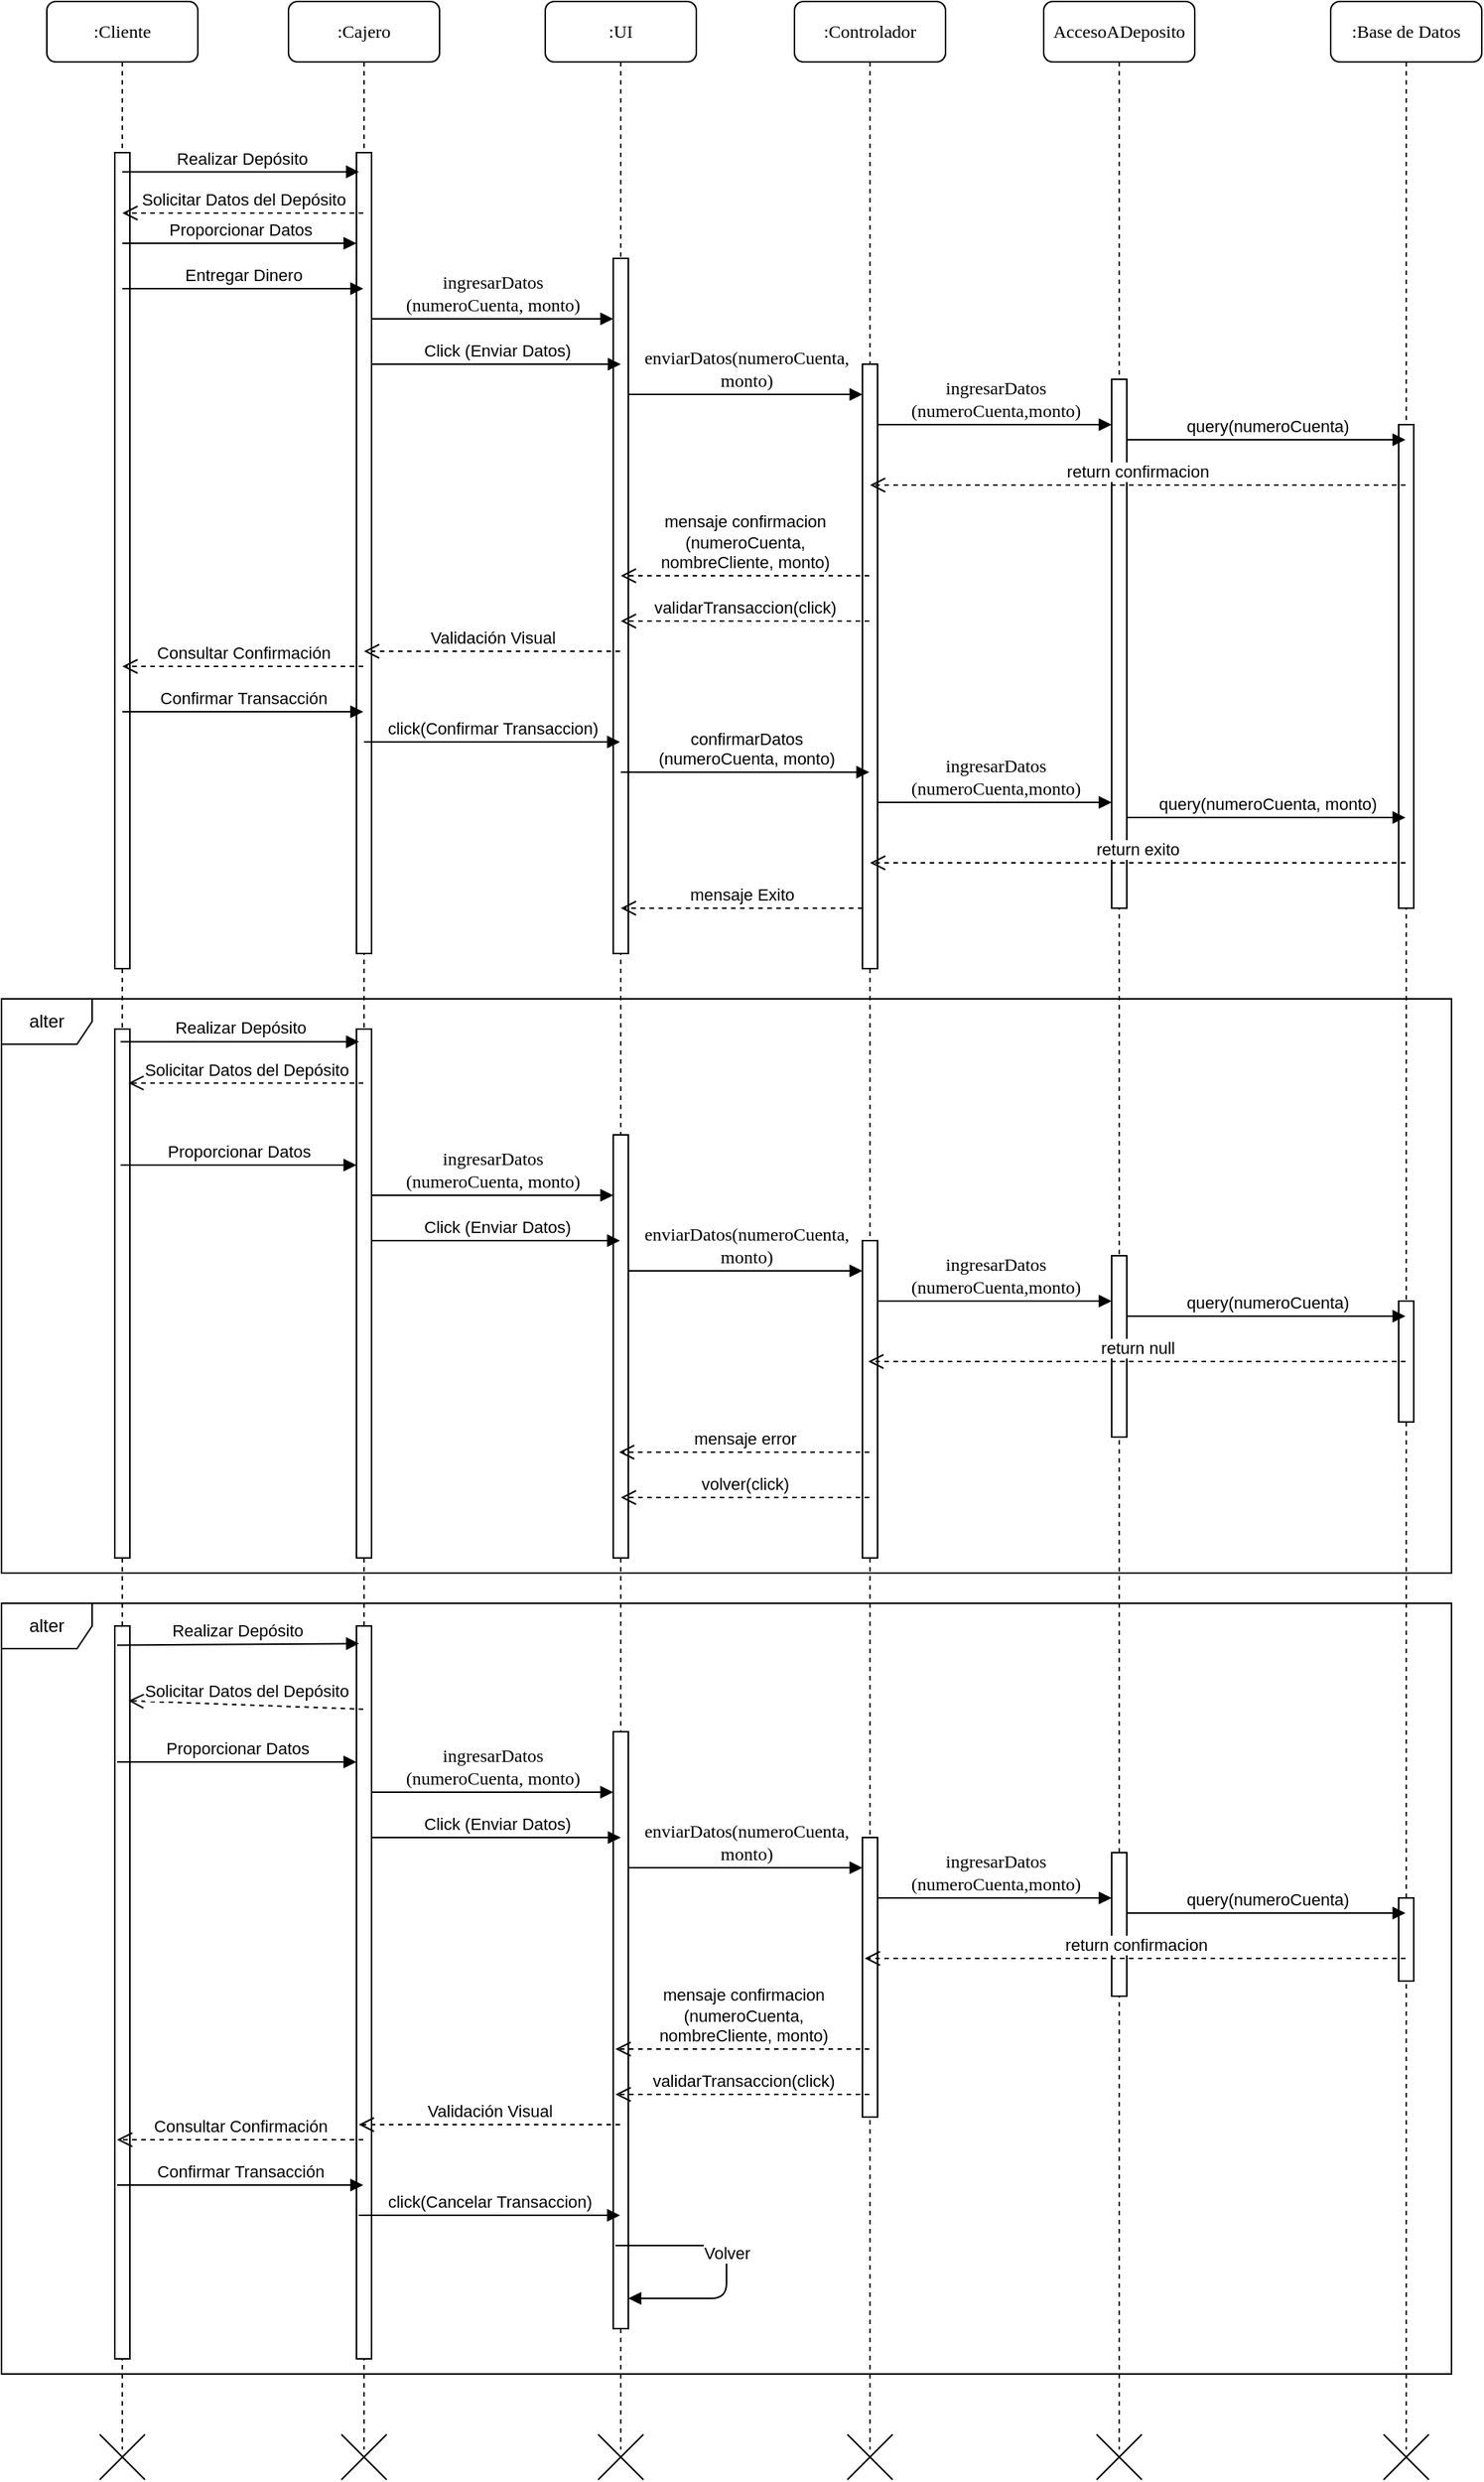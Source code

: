 <mxfile version="13.9.6" type="google"><diagram name="Page-1" id="13e1069c-82ec-6db2-03f1-153e76fe0fe0"><mxGraphModel dx="2208" dy="479" grid="1" gridSize="10" guides="1" tooltips="1" connect="1" arrows="1" fold="1" page="1" pageScale="1" pageWidth="1100" pageHeight="850" background="#ffffff" math="0" shadow="0"><root><mxCell id="0"/><mxCell id="1" parent="0"/><mxCell id="7baba1c4bc27f4b0-2" value=":UI" style="shape=umlLifeline;perimeter=lifelinePerimeter;whiteSpace=wrap;html=1;container=1;collapsible=0;recursiveResize=0;outlineConnect=0;rounded=1;shadow=0;comic=0;labelBackgroundColor=none;strokeWidth=1;fontFamily=Verdana;fontSize=12;align=center;" parent="1" vertex="1"><mxGeometry x="270" y="80" width="100" height="1620" as="geometry"/></mxCell><mxCell id="7baba1c4bc27f4b0-10" value="" style="html=1;points=[];perimeter=orthogonalPerimeter;rounded=0;shadow=0;comic=0;labelBackgroundColor=none;strokeWidth=1;fontFamily=Verdana;fontSize=12;align=center;" parent="7baba1c4bc27f4b0-2" vertex="1"><mxGeometry x="45" y="170" width="10" height="460" as="geometry"/></mxCell><mxCell id="7baba1c4bc27f4b0-3" value=":Controlador" style="shape=umlLifeline;perimeter=lifelinePerimeter;whiteSpace=wrap;html=1;container=1;collapsible=0;recursiveResize=0;outlineConnect=0;rounded=1;shadow=0;comic=0;labelBackgroundColor=none;strokeWidth=1;fontFamily=Verdana;fontSize=12;align=center;" parent="1" vertex="1"><mxGeometry x="435" y="80" width="100" height="1620" as="geometry"/></mxCell><mxCell id="7baba1c4bc27f4b0-13" value="" style="html=1;points=[];perimeter=orthogonalPerimeter;rounded=0;shadow=0;comic=0;labelBackgroundColor=none;strokeWidth=1;fontFamily=Verdana;fontSize=12;align=center;" parent="7baba1c4bc27f4b0-3" vertex="1"><mxGeometry x="45" y="240" width="10" height="400" as="geometry"/></mxCell><mxCell id="LR74DOsEmHht3PdUrULt-69" value="" style="html=1;points=[];perimeter=orthogonalPerimeter;rounded=0;shadow=0;comic=0;labelBackgroundColor=none;strokeWidth=1;fontFamily=Verdana;fontSize=12;align=center;" parent="7baba1c4bc27f4b0-3" vertex="1"><mxGeometry x="45" y="820" width="10" height="210" as="geometry"/></mxCell><mxCell id="7baba1c4bc27f4b0-4" value="AccesoADeposito" style="shape=umlLifeline;perimeter=lifelinePerimeter;whiteSpace=wrap;html=1;container=1;collapsible=0;recursiveResize=0;outlineConnect=0;rounded=1;shadow=0;comic=0;labelBackgroundColor=none;strokeWidth=1;fontFamily=Verdana;fontSize=12;align=center;" parent="1" vertex="1"><mxGeometry x="600" y="80" width="100" height="1620" as="geometry"/></mxCell><mxCell id="LR74DOsEmHht3PdUrULt-72" value="" style="html=1;points=[];perimeter=orthogonalPerimeter;rounded=0;shadow=0;comic=0;labelBackgroundColor=none;strokeWidth=1;fontFamily=Verdana;fontSize=12;align=center;" parent="7baba1c4bc27f4b0-4" vertex="1"><mxGeometry x="45" y="830" width="10" height="120" as="geometry"/></mxCell><mxCell id="7baba1c4bc27f4b0-5" value=":Base de Datos" style="shape=umlLifeline;perimeter=lifelinePerimeter;whiteSpace=wrap;html=1;container=1;collapsible=0;recursiveResize=0;outlineConnect=0;rounded=1;shadow=0;comic=0;labelBackgroundColor=none;strokeWidth=1;fontFamily=Verdana;fontSize=12;align=center;" parent="1" vertex="1"><mxGeometry x="790" y="80" width="100" height="1620" as="geometry"/></mxCell><mxCell id="7baba1c4bc27f4b0-19" value="" style="html=1;points=[];perimeter=orthogonalPerimeter;rounded=0;shadow=0;comic=0;labelBackgroundColor=none;strokeWidth=1;fontFamily=Verdana;fontSize=12;align=center;" parent="7baba1c4bc27f4b0-5" vertex="1"><mxGeometry x="45" y="280" width="10" height="320" as="geometry"/></mxCell><mxCell id="LR74DOsEmHht3PdUrULt-70" value="" style="html=1;points=[];perimeter=orthogonalPerimeter;rounded=0;shadow=0;comic=0;labelBackgroundColor=none;strokeWidth=1;fontFamily=Verdana;fontSize=12;align=center;" parent="7baba1c4bc27f4b0-5" vertex="1"><mxGeometry x="45" y="860" width="10" height="80" as="geometry"/></mxCell><mxCell id="7baba1c4bc27f4b0-8" value=":Cajero" style="shape=umlLifeline;perimeter=lifelinePerimeter;whiteSpace=wrap;html=1;container=1;collapsible=0;recursiveResize=0;outlineConnect=0;rounded=1;shadow=0;comic=0;labelBackgroundColor=none;strokeWidth=1;fontFamily=Verdana;fontSize=12;align=center;" parent="1" vertex="1"><mxGeometry x="100" y="80" width="100" height="1620" as="geometry"/></mxCell><mxCell id="7baba1c4bc27f4b0-9" value="" style="html=1;points=[];perimeter=orthogonalPerimeter;rounded=0;shadow=0;comic=0;labelBackgroundColor=none;strokeWidth=1;fontFamily=Verdana;fontSize=12;align=center;" parent="7baba1c4bc27f4b0-8" vertex="1"><mxGeometry x="45" y="100" width="10" height="530" as="geometry"/></mxCell><mxCell id="LR74DOsEmHht3PdUrULt-71" value="" style="html=1;points=[];perimeter=orthogonalPerimeter;rounded=0;shadow=0;comic=0;labelBackgroundColor=none;strokeWidth=1;fontFamily=Verdana;fontSize=12;align=center;" parent="7baba1c4bc27f4b0-8" vertex="1"><mxGeometry x="45" y="680" width="10" height="350" as="geometry"/></mxCell><mxCell id="7baba1c4bc27f4b0-16" value="" style="html=1;points=[];perimeter=orthogonalPerimeter;rounded=0;shadow=0;comic=0;labelBackgroundColor=none;strokeWidth=1;fontFamily=Verdana;fontSize=12;align=center;" parent="1" vertex="1"><mxGeometry x="645" y="330" width="10" height="350" as="geometry"/></mxCell><mxCell id="7baba1c4bc27f4b0-17" value="ingresarDatos&lt;br&gt;(numeroCuenta,monto)" style="html=1;verticalAlign=bottom;endArrow=block;labelBackgroundColor=none;fontFamily=Verdana;fontSize=12;edgeStyle=elbowEdgeStyle;elbow=vertical;" parent="1" source="7baba1c4bc27f4b0-13" target="7baba1c4bc27f4b0-16" edge="1"><mxGeometry relative="1" as="geometry"><mxPoint x="510" y="220" as="sourcePoint"/><Array as="points"><mxPoint x="580" y="360"/><mxPoint x="570" y="400"/><mxPoint x="590" y="360"/><mxPoint x="560" y="340"/><mxPoint x="460" y="220"/></Array></mxGeometry></mxCell><mxCell id="7baba1c4bc27f4b0-11" value="ingresarDatos&lt;br&gt;(numeroCuenta, monto)" style="html=1;verticalAlign=bottom;endArrow=block;labelBackgroundColor=none;fontFamily=Verdana;fontSize=12;edgeStyle=elbowEdgeStyle;elbow=vertical;" parent="1" source="7baba1c4bc27f4b0-9" target="7baba1c4bc27f4b0-10" edge="1"><mxGeometry relative="1" as="geometry"><mxPoint x="220" y="190" as="sourcePoint"/><Array as="points"><mxPoint x="300" y="290"/></Array></mxGeometry></mxCell><mxCell id="7baba1c4bc27f4b0-14" value="enviarDatos(numeroCuenta, &lt;br&gt;monto)" style="html=1;verticalAlign=bottom;endArrow=block;labelBackgroundColor=none;fontFamily=Verdana;fontSize=12;edgeStyle=elbowEdgeStyle;elbow=vertical;" parent="1" source="7baba1c4bc27f4b0-10" target="7baba1c4bc27f4b0-13" edge="1"><mxGeometry relative="1" as="geometry"><mxPoint x="370" y="200" as="sourcePoint"/><Array as="points"><mxPoint x="370" y="340"/><mxPoint x="430" y="300"/></Array></mxGeometry></mxCell><mxCell id="sFDZ_9KKEex4ObHu3Qcj-2" value="Click (Enviar Datos)" style="html=1;verticalAlign=bottom;endArrow=block;" parent="1" source="7baba1c4bc27f4b0-9" edge="1"><mxGeometry width="80" relative="1" as="geometry"><mxPoint x="440" y="310" as="sourcePoint"/><mxPoint x="320" y="320" as="targetPoint"/><Array as="points"><mxPoint x="290" y="320"/></Array></mxGeometry></mxCell><mxCell id="sFDZ_9KKEex4ObHu3Qcj-7" value="query(numeroCuenta)" style="html=1;verticalAlign=bottom;endArrow=block;" parent="1" source="7baba1c4bc27f4b0-16" target="7baba1c4bc27f4b0-5" edge="1"><mxGeometry width="80" relative="1" as="geometry"><mxPoint x="440" y="390" as="sourcePoint"/><mxPoint x="520" y="390" as="targetPoint"/><Array as="points"><mxPoint x="780" y="370"/></Array></mxGeometry></mxCell><mxCell id="sFDZ_9KKEex4ObHu3Qcj-53" value="alter" style="shape=umlFrame;whiteSpace=wrap;html=1;" parent="1" vertex="1"><mxGeometry x="-90" y="740" width="960" height="380" as="geometry"/></mxCell><mxCell id="sFDZ_9KKEex4ObHu3Qcj-61" value=":Cliente" style="shape=umlLifeline;perimeter=lifelinePerimeter;whiteSpace=wrap;html=1;container=1;collapsible=0;recursiveResize=0;outlineConnect=0;rounded=1;shadow=0;comic=0;labelBackgroundColor=none;strokeWidth=1;fontFamily=Verdana;fontSize=12;align=center;" parent="1" vertex="1"><mxGeometry x="-60" y="80" width="100" height="1620" as="geometry"/></mxCell><mxCell id="sFDZ_9KKEex4ObHu3Qcj-62" value="" style="html=1;points=[];perimeter=orthogonalPerimeter;rounded=0;shadow=0;comic=0;labelBackgroundColor=none;strokeWidth=1;fontFamily=Verdana;fontSize=12;align=center;" parent="sFDZ_9KKEex4ObHu3Qcj-61" vertex="1"><mxGeometry x="45" y="100" width="10" height="540" as="geometry"/></mxCell><mxCell id="sFDZ_9KKEex4ObHu3Qcj-63" value="Realizar Depósito" style="html=1;verticalAlign=bottom;endArrow=block;entryX=0.169;entryY=0.024;entryDx=0;entryDy=0;entryPerimeter=0;" parent="1" source="sFDZ_9KKEex4ObHu3Qcj-61" target="7baba1c4bc27f4b0-9" edge="1"><mxGeometry width="80" relative="1" as="geometry"><mxPoint x="20" y="190" as="sourcePoint"/><mxPoint x="100" y="190" as="targetPoint"/></mxGeometry></mxCell><mxCell id="sFDZ_9KKEex4ObHu3Qcj-65" value="Proporcionar Datos" style="html=1;verticalAlign=bottom;endArrow=block;" parent="1" source="sFDZ_9KKEex4ObHu3Qcj-61" target="7baba1c4bc27f4b0-9" edge="1"><mxGeometry width="80" relative="1" as="geometry"><mxPoint x="20" y="240" as="sourcePoint"/><mxPoint x="140" y="240" as="targetPoint"/><Array as="points"><mxPoint x="110" y="240"/></Array></mxGeometry></mxCell><mxCell id="sFDZ_9KKEex4ObHu3Qcj-73" value="Solicitar Datos del Depósito" style="html=1;verticalAlign=bottom;endArrow=open;dashed=1;endSize=8;" parent="1" source="7baba1c4bc27f4b0-8" target="sFDZ_9KKEex4ObHu3Qcj-61" edge="1"><mxGeometry relative="1" as="geometry"><mxPoint x="110" y="230" as="sourcePoint"/><mxPoint x="30" y="230" as="targetPoint"/><Array as="points"><mxPoint x="70" y="220"/></Array></mxGeometry></mxCell><mxCell id="LR74DOsEmHht3PdUrULt-1" value="return confirmacion" style="html=1;verticalAlign=bottom;endArrow=open;dashed=1;endSize=8;" parent="1" source="7baba1c4bc27f4b0-5" target="7baba1c4bc27f4b0-3" edge="1"><mxGeometry relative="1" as="geometry"><mxPoint x="380" y="430" as="sourcePoint"/><mxPoint x="300" y="430" as="targetPoint"/><Array as="points"><mxPoint x="710" y="400"/></Array></mxGeometry></mxCell><mxCell id="LR74DOsEmHht3PdUrULt-4" value="mensaje confirmacion&lt;br&gt;(numeroCuenta,&lt;br&gt;nombreCliente, monto)" style="html=1;verticalAlign=bottom;endArrow=open;dashed=1;endSize=8;" parent="1" source="7baba1c4bc27f4b0-3" target="7baba1c4bc27f4b0-2" edge="1"><mxGeometry relative="1" as="geometry"><mxPoint x="460" y="450" as="sourcePoint"/><mxPoint x="380" y="450" as="targetPoint"/><Array as="points"><mxPoint x="360" y="460"/></Array></mxGeometry></mxCell><mxCell id="LR74DOsEmHht3PdUrULt-5" value="validarTransaccion(click)" style="html=1;verticalAlign=bottom;endArrow=open;dashed=1;endSize=8;" parent="1" source="7baba1c4bc27f4b0-3" target="7baba1c4bc27f4b0-2" edge="1"><mxGeometry relative="1" as="geometry"><mxPoint x="460" y="530" as="sourcePoint"/><mxPoint x="380" y="530" as="targetPoint"/><Array as="points"><mxPoint x="430" y="490"/></Array></mxGeometry></mxCell><mxCell id="LR74DOsEmHht3PdUrULt-7" value="Validación Visual" style="html=1;verticalAlign=bottom;endArrow=open;dashed=1;endSize=8;" parent="1" source="7baba1c4bc27f4b0-2" target="7baba1c4bc27f4b0-8" edge="1"><mxGeometry relative="1" as="geometry"><mxPoint x="470" y="390" as="sourcePoint"/><mxPoint x="390" y="390" as="targetPoint"/><Array as="points"><mxPoint x="260" y="510"/></Array></mxGeometry></mxCell><mxCell id="LR74DOsEmHht3PdUrULt-8" value="Consultar Confirmación" style="html=1;verticalAlign=bottom;endArrow=open;dashed=1;endSize=8;" parent="1" source="7baba1c4bc27f4b0-8" target="sFDZ_9KKEex4ObHu3Qcj-61" edge="1"><mxGeometry relative="1" as="geometry"><mxPoint x="470" y="380" as="sourcePoint"/><mxPoint x="390" y="380" as="targetPoint"/><Array as="points"><mxPoint x="120" y="520"/></Array></mxGeometry></mxCell><mxCell id="LR74DOsEmHht3PdUrULt-9" value="Confirmar Transacción" style="html=1;verticalAlign=bottom;endArrow=block;" parent="1" source="sFDZ_9KKEex4ObHu3Qcj-61" target="7baba1c4bc27f4b0-8" edge="1"><mxGeometry width="80" relative="1" as="geometry"><mxPoint x="390" y="380" as="sourcePoint"/><mxPoint x="470" y="380" as="targetPoint"/><Array as="points"><mxPoint x="90" y="550"/></Array></mxGeometry></mxCell><mxCell id="LR74DOsEmHht3PdUrULt-10" value="click(Confirmar Transaccion)" style="html=1;verticalAlign=bottom;endArrow=block;" parent="1" source="7baba1c4bc27f4b0-8" target="7baba1c4bc27f4b0-2" edge="1"><mxGeometry width="80" relative="1" as="geometry"><mxPoint x="390" y="480" as="sourcePoint"/><mxPoint x="470" y="480" as="targetPoint"/><Array as="points"><mxPoint x="290" y="570"/></Array></mxGeometry></mxCell><mxCell id="LR74DOsEmHht3PdUrULt-11" value="confirmarDatos&lt;br&gt;(numeroCuenta, monto)" style="html=1;verticalAlign=bottom;endArrow=block;" parent="1" source="7baba1c4bc27f4b0-2" target="7baba1c4bc27f4b0-3" edge="1"><mxGeometry width="80" relative="1" as="geometry"><mxPoint x="390" y="450" as="sourcePoint"/><mxPoint x="470" y="450" as="targetPoint"/><Array as="points"><mxPoint x="440" y="590"/></Array></mxGeometry></mxCell><mxCell id="LR74DOsEmHht3PdUrULt-12" value="ingresarDatos&lt;br&gt;(numeroCuenta,monto)" style="html=1;verticalAlign=bottom;endArrow=block;labelBackgroundColor=none;fontFamily=Verdana;fontSize=12;edgeStyle=elbowEdgeStyle;elbow=vertical;" parent="1" edge="1"><mxGeometry relative="1" as="geometry"><mxPoint x="490.0" y="610" as="sourcePoint"/><Array as="points"><mxPoint x="580" y="610"/><mxPoint x="570" y="650"/><mxPoint x="590" y="610"/><mxPoint x="560" y="590"/><mxPoint x="460" y="470"/></Array><mxPoint x="645.0" y="610" as="targetPoint"/></mxGeometry></mxCell><mxCell id="LR74DOsEmHht3PdUrULt-13" value="query(numeroCuenta, monto)" style="html=1;verticalAlign=bottom;endArrow=block;" parent="1" source="7baba1c4bc27f4b0-16" target="7baba1c4bc27f4b0-5" edge="1"><mxGeometry width="80" relative="1" as="geometry"><mxPoint x="390" y="450" as="sourcePoint"/><mxPoint x="470" y="450" as="targetPoint"/><Array as="points"><mxPoint x="700" y="620"/></Array></mxGeometry></mxCell><mxCell id="LR74DOsEmHht3PdUrULt-14" value="return exito" style="html=1;verticalAlign=bottom;endArrow=open;dashed=1;endSize=8;" parent="1" source="7baba1c4bc27f4b0-5" target="7baba1c4bc27f4b0-3" edge="1"><mxGeometry relative="1" as="geometry"><mxPoint x="470" y="450" as="sourcePoint"/><mxPoint x="390" y="450" as="targetPoint"/><Array as="points"><mxPoint x="570" y="650"/></Array></mxGeometry></mxCell><mxCell id="LR74DOsEmHht3PdUrULt-15" value="mensaje Exito" style="html=1;verticalAlign=bottom;endArrow=open;dashed=1;endSize=8;" parent="1" source="7baba1c4bc27f4b0-13" target="7baba1c4bc27f4b0-2" edge="1"><mxGeometry relative="1" as="geometry"><mxPoint x="470" y="610" as="sourcePoint"/><mxPoint x="390" y="610" as="targetPoint"/><Array as="points"><mxPoint x="350" y="680"/></Array></mxGeometry></mxCell><mxCell id="sFDZ_9KKEex4ObHu3Qcj-57" value="" style="shape=umlDestroy;" parent="1" vertex="1"><mxGeometry x="305" y="1690" width="30" height="30" as="geometry"/></mxCell><mxCell id="sFDZ_9KKEex4ObHu3Qcj-56" value="" style="shape=umlDestroy;" parent="1" vertex="1"><mxGeometry x="135" y="1690" width="30" height="30" as="geometry"/></mxCell><mxCell id="sFDZ_9KKEex4ObHu3Qcj-58" value="" style="shape=umlDestroy;" parent="1" vertex="1"><mxGeometry x="470" y="1690" width="30" height="30" as="geometry"/></mxCell><mxCell id="sFDZ_9KKEex4ObHu3Qcj-59" value="" style="shape=umlDestroy;" parent="1" vertex="1"><mxGeometry x="635" y="1690" width="30" height="30" as="geometry"/></mxCell><mxCell id="sFDZ_9KKEex4ObHu3Qcj-60" value="" style="shape=umlDestroy;" parent="1" vertex="1"><mxGeometry x="825" y="1690" width="30" height="30" as="geometry"/></mxCell><mxCell id="sFDZ_9KKEex4ObHu3Qcj-84" value="" style="shape=umlDestroy;" parent="1" vertex="1"><mxGeometry x="-25" y="1690" width="30" height="30" as="geometry"/></mxCell><mxCell id="LR74DOsEmHht3PdUrULt-68" value="" style="html=1;points=[];perimeter=orthogonalPerimeter;rounded=0;shadow=0;comic=0;labelBackgroundColor=none;strokeWidth=1;fontFamily=Verdana;fontSize=12;align=center;" parent="1" vertex="1"><mxGeometry x="315" y="830" width="10" height="280" as="geometry"/></mxCell><mxCell id="LR74DOsEmHht3PdUrULt-73" value="ingresarDatos&lt;br&gt;(numeroCuenta,monto)" style="html=1;verticalAlign=bottom;endArrow=block;labelBackgroundColor=none;fontFamily=Verdana;fontSize=12;edgeStyle=elbowEdgeStyle;elbow=vertical;" parent="1" source="LR74DOsEmHht3PdUrULt-69" target="LR74DOsEmHht3PdUrULt-72" edge="1"><mxGeometry relative="1" as="geometry"><mxPoint x="485" y="800" as="sourcePoint"/><Array as="points"><mxPoint x="555" y="940"/><mxPoint x="545" y="980"/><mxPoint x="565" y="940"/><mxPoint x="535" y="920"/><mxPoint x="435" y="800"/></Array></mxGeometry></mxCell><mxCell id="LR74DOsEmHht3PdUrULt-74" value="ingresarDatos&lt;br&gt;(numeroCuenta, monto)" style="html=1;verticalAlign=bottom;endArrow=block;labelBackgroundColor=none;fontFamily=Verdana;fontSize=12;edgeStyle=elbowEdgeStyle;elbow=vertical;" parent="1" source="LR74DOsEmHht3PdUrULt-71" target="LR74DOsEmHht3PdUrULt-68" edge="1"><mxGeometry relative="1" as="geometry"><mxPoint x="195" y="770" as="sourcePoint"/><Array as="points"><mxPoint x="275" y="870"/></Array></mxGeometry></mxCell><mxCell id="LR74DOsEmHht3PdUrULt-75" value="enviarDatos(numeroCuenta, &lt;br&gt;monto)" style="html=1;verticalAlign=bottom;endArrow=block;labelBackgroundColor=none;fontFamily=Verdana;fontSize=12;edgeStyle=elbowEdgeStyle;elbow=vertical;" parent="1" source="LR74DOsEmHht3PdUrULt-68" target="LR74DOsEmHht3PdUrULt-69" edge="1"><mxGeometry relative="1" as="geometry"><mxPoint x="345" y="780" as="sourcePoint"/><Array as="points"><mxPoint x="345" y="920"/><mxPoint x="405" y="880"/></Array></mxGeometry></mxCell><mxCell id="LR74DOsEmHht3PdUrULt-76" value="Click (Enviar Datos)" style="html=1;verticalAlign=bottom;endArrow=block;" parent="1" source="LR74DOsEmHht3PdUrULt-71" edge="1"><mxGeometry width="80" relative="1" as="geometry"><mxPoint x="415" y="890" as="sourcePoint"/><mxPoint x="319.5" y="900.0" as="targetPoint"/><Array as="points"><mxPoint x="255" y="900"/></Array></mxGeometry></mxCell><mxCell id="LR74DOsEmHht3PdUrULt-77" value="query(numeroCuenta)" style="html=1;verticalAlign=bottom;endArrow=block;" parent="1" source="LR74DOsEmHht3PdUrULt-72" edge="1"><mxGeometry width="80" relative="1" as="geometry"><mxPoint x="415" y="970" as="sourcePoint"/><mxPoint x="839.5" y="950.0" as="targetPoint"/><Array as="points"><mxPoint x="755" y="950"/></Array></mxGeometry></mxCell><mxCell id="LR74DOsEmHht3PdUrULt-78" value="" style="html=1;points=[];perimeter=orthogonalPerimeter;rounded=0;shadow=0;comic=0;labelBackgroundColor=none;strokeWidth=1;fontFamily=Verdana;fontSize=12;align=center;" parent="1" vertex="1"><mxGeometry x="-15" y="760" width="10" height="350" as="geometry"/></mxCell><mxCell id="LR74DOsEmHht3PdUrULt-79" value="Realizar Depósito" style="html=1;verticalAlign=bottom;endArrow=block;entryX=0.169;entryY=0.024;entryDx=0;entryDy=0;entryPerimeter=0;" parent="1" target="LR74DOsEmHht3PdUrULt-71" edge="1"><mxGeometry width="80" relative="1" as="geometry"><mxPoint x="-11.167" y="768.4" as="sourcePoint"/><mxPoint x="75" y="770" as="targetPoint"/></mxGeometry></mxCell><mxCell id="LR74DOsEmHht3PdUrULt-80" value="Proporcionar Datos" style="html=1;verticalAlign=bottom;endArrow=block;" parent="1" target="LR74DOsEmHht3PdUrULt-71" edge="1"><mxGeometry width="80" relative="1" as="geometry"><mxPoint x="-11.167" y="850.0" as="sourcePoint"/><mxPoint x="115" y="820" as="targetPoint"/><Array as="points"><mxPoint x="75" y="850"/></Array></mxGeometry></mxCell><mxCell id="LR74DOsEmHht3PdUrULt-81" value="Solicitar Datos del Depósito" style="html=1;verticalAlign=bottom;endArrow=open;dashed=1;endSize=8;entryX=0.9;entryY=0.102;entryDx=0;entryDy=0;entryPerimeter=0;" parent="1" target="LR74DOsEmHht3PdUrULt-78" edge="1"><mxGeometry relative="1" as="geometry"><mxPoint x="149.5" y="795.7" as="sourcePoint"/><mxPoint x="5" y="810" as="targetPoint"/></mxGeometry></mxCell><mxCell id="LR74DOsEmHht3PdUrULt-82" value="return null" style="html=1;verticalAlign=bottom;endArrow=open;dashed=1;endSize=8;" parent="1" edge="1"><mxGeometry relative="1" as="geometry"><mxPoint x="839.5" y="980.0" as="sourcePoint"/><mxPoint x="483.833" y="980.0" as="targetPoint"/><Array as="points"><mxPoint x="685" y="980"/></Array></mxGeometry></mxCell><mxCell id="LR74DOsEmHht3PdUrULt-83" value="mensaje error" style="html=1;verticalAlign=bottom;endArrow=open;dashed=1;endSize=8;" parent="1" edge="1"><mxGeometry relative="1" as="geometry"><mxPoint x="484.5" y="1040.0" as="sourcePoint"/><mxPoint x="318.833" y="1040.0" as="targetPoint"/><Array as="points"><mxPoint x="335" y="1040"/></Array></mxGeometry></mxCell><mxCell id="LR74DOsEmHht3PdUrULt-84" value="volver(click)" style="html=1;verticalAlign=bottom;endArrow=open;dashed=1;endSize=8;" parent="1" edge="1"><mxGeometry relative="1" as="geometry"><mxPoint x="484.5" y="1070.0" as="sourcePoint"/><mxPoint x="320" y="1070" as="targetPoint"/><Array as="points"><mxPoint x="405" y="1070"/></Array></mxGeometry></mxCell><mxCell id="LR74DOsEmHht3PdUrULt-120" value="" style="html=1;points=[];perimeter=orthogonalPerimeter;rounded=0;shadow=0;comic=0;labelBackgroundColor=none;strokeWidth=1;fontFamily=Verdana;fontSize=12;align=center;" parent="1" vertex="1"><mxGeometry x="315" y="1225" width="10" height="395" as="geometry"/></mxCell><mxCell id="LR74DOsEmHht3PdUrULt-121" value="" style="html=1;points=[];perimeter=orthogonalPerimeter;rounded=0;shadow=0;comic=0;labelBackgroundColor=none;strokeWidth=1;fontFamily=Verdana;fontSize=12;align=center;" parent="1" vertex="1"><mxGeometry x="480" y="1295" width="10" height="185" as="geometry"/></mxCell><mxCell id="LR74DOsEmHht3PdUrULt-122" value="" style="html=1;points=[];perimeter=orthogonalPerimeter;rounded=0;shadow=0;comic=0;labelBackgroundColor=none;strokeWidth=1;fontFamily=Verdana;fontSize=12;align=center;" parent="1" vertex="1"><mxGeometry x="835" y="1335" width="10" height="55" as="geometry"/></mxCell><mxCell id="LR74DOsEmHht3PdUrULt-123" value="" style="html=1;points=[];perimeter=orthogonalPerimeter;rounded=0;shadow=0;comic=0;labelBackgroundColor=none;strokeWidth=1;fontFamily=Verdana;fontSize=12;align=center;" parent="1" vertex="1"><mxGeometry x="145" y="1155" width="10" height="485" as="geometry"/></mxCell><mxCell id="LR74DOsEmHht3PdUrULt-124" value="" style="html=1;points=[];perimeter=orthogonalPerimeter;rounded=0;shadow=0;comic=0;labelBackgroundColor=none;strokeWidth=1;fontFamily=Verdana;fontSize=12;align=center;" parent="1" vertex="1"><mxGeometry x="645" y="1305" width="10" height="95" as="geometry"/></mxCell><mxCell id="LR74DOsEmHht3PdUrULt-125" value="ingresarDatos&lt;br&gt;(numeroCuenta,monto)" style="html=1;verticalAlign=bottom;endArrow=block;labelBackgroundColor=none;fontFamily=Verdana;fontSize=12;edgeStyle=elbowEdgeStyle;elbow=vertical;" parent="1" source="LR74DOsEmHht3PdUrULt-121" target="LR74DOsEmHht3PdUrULt-124" edge="1"><mxGeometry relative="1" as="geometry"><mxPoint x="510" y="1195" as="sourcePoint"/><Array as="points"><mxPoint x="580" y="1335"/><mxPoint x="570" y="1375"/><mxPoint x="590" y="1335"/><mxPoint x="560" y="1315"/><mxPoint x="460" y="1195"/></Array></mxGeometry></mxCell><mxCell id="LR74DOsEmHht3PdUrULt-126" value="ingresarDatos&lt;br&gt;(numeroCuenta, monto)" style="html=1;verticalAlign=bottom;endArrow=block;labelBackgroundColor=none;fontFamily=Verdana;fontSize=12;edgeStyle=elbowEdgeStyle;elbow=vertical;" parent="1" source="LR74DOsEmHht3PdUrULt-123" target="LR74DOsEmHht3PdUrULt-120" edge="1"><mxGeometry relative="1" as="geometry"><mxPoint x="220" y="1165" as="sourcePoint"/><Array as="points"><mxPoint x="300" y="1265"/></Array></mxGeometry></mxCell><mxCell id="LR74DOsEmHht3PdUrULt-127" value="enviarDatos(numeroCuenta, &lt;br&gt;monto)" style="html=1;verticalAlign=bottom;endArrow=block;labelBackgroundColor=none;fontFamily=Verdana;fontSize=12;edgeStyle=elbowEdgeStyle;elbow=vertical;" parent="1" source="LR74DOsEmHht3PdUrULt-120" target="LR74DOsEmHht3PdUrULt-121" edge="1"><mxGeometry relative="1" as="geometry"><mxPoint x="370" y="1175" as="sourcePoint"/><Array as="points"><mxPoint x="370" y="1315"/><mxPoint x="430" y="1275"/></Array></mxGeometry></mxCell><mxCell id="LR74DOsEmHht3PdUrULt-128" value="Click (Enviar Datos)" style="html=1;verticalAlign=bottom;endArrow=block;" parent="1" source="LR74DOsEmHht3PdUrULt-123" edge="1"><mxGeometry width="80" relative="1" as="geometry"><mxPoint x="440" y="1285" as="sourcePoint"/><mxPoint x="320" y="1295" as="targetPoint"/><Array as="points"><mxPoint x="280" y="1295"/></Array></mxGeometry></mxCell><mxCell id="LR74DOsEmHht3PdUrULt-129" value="query(numeroCuenta)" style="html=1;verticalAlign=bottom;endArrow=block;" parent="1" source="LR74DOsEmHht3PdUrULt-124" edge="1"><mxGeometry width="80" relative="1" as="geometry"><mxPoint x="440" y="1365" as="sourcePoint"/><mxPoint x="839.5" y="1345" as="targetPoint"/><Array as="points"><mxPoint x="780" y="1345"/></Array></mxGeometry></mxCell><mxCell id="LR74DOsEmHht3PdUrULt-130" value="" style="html=1;points=[];perimeter=orthogonalPerimeter;rounded=0;shadow=0;comic=0;labelBackgroundColor=none;strokeWidth=1;fontFamily=Verdana;fontSize=12;align=center;" parent="1" vertex="1"><mxGeometry x="-15" y="1155" width="10" height="485" as="geometry"/></mxCell><mxCell id="LR74DOsEmHht3PdUrULt-131" value="Realizar Depósito" style="html=1;verticalAlign=bottom;endArrow=block;entryX=0.169;entryY=0.024;entryDx=0;entryDy=0;entryPerimeter=0;" parent="1" target="LR74DOsEmHht3PdUrULt-123" edge="1"><mxGeometry width="80" relative="1" as="geometry"><mxPoint x="-13.5" y="1167.72" as="sourcePoint"/><mxPoint x="100" y="1165" as="targetPoint"/></mxGeometry></mxCell><mxCell id="LR74DOsEmHht3PdUrULt-132" value="Proporcionar Datos" style="html=1;verticalAlign=bottom;endArrow=block;" parent="1" target="LR74DOsEmHht3PdUrULt-123" edge="1"><mxGeometry width="80" relative="1" as="geometry"><mxPoint x="-13.5" y="1245" as="sourcePoint"/><mxPoint x="140" y="1215" as="targetPoint"/><Array as="points"><mxPoint x="100" y="1245"/></Array></mxGeometry></mxCell><mxCell id="LR74DOsEmHht3PdUrULt-133" value="Solicitar Datos del Depósito" style="html=1;verticalAlign=bottom;endArrow=open;dashed=1;endSize=8;entryX=0.9;entryY=0.102;entryDx=0;entryDy=0;entryPerimeter=0;" parent="1" target="LR74DOsEmHht3PdUrULt-130" edge="1"><mxGeometry relative="1" as="geometry"><mxPoint x="149.5" y="1210.08" as="sourcePoint"/><mxPoint x="30" y="1205" as="targetPoint"/></mxGeometry></mxCell><mxCell id="LR74DOsEmHht3PdUrULt-134" value="return confirmacion" style="html=1;verticalAlign=bottom;endArrow=open;dashed=1;endSize=8;" parent="1" edge="1"><mxGeometry relative="1" as="geometry"><mxPoint x="839.5" y="1375" as="sourcePoint"/><mxPoint x="481.5" y="1375" as="targetPoint"/><Array as="points"><mxPoint x="710" y="1375"/></Array></mxGeometry></mxCell><mxCell id="LR74DOsEmHht3PdUrULt-135" value="mensaje confirmacion&lt;br&gt;(numeroCuenta,&lt;br&gt;nombreCliente, monto)" style="html=1;verticalAlign=bottom;endArrow=open;dashed=1;endSize=8;" parent="1" edge="1"><mxGeometry relative="1" as="geometry"><mxPoint x="484.5" y="1435" as="sourcePoint"/><mxPoint x="316.5" y="1435" as="targetPoint"/><Array as="points"><mxPoint x="360" y="1435"/></Array></mxGeometry></mxCell><mxCell id="LR74DOsEmHht3PdUrULt-136" value="validarTransaccion(click)" style="html=1;verticalAlign=bottom;endArrow=open;dashed=1;endSize=8;" parent="1" edge="1"><mxGeometry relative="1" as="geometry"><mxPoint x="484.5" y="1465" as="sourcePoint"/><mxPoint x="316.5" y="1465" as="targetPoint"/><Array as="points"><mxPoint x="430" y="1465"/></Array></mxGeometry></mxCell><mxCell id="LR74DOsEmHht3PdUrULt-137" value="Validación Visual" style="html=1;verticalAlign=bottom;endArrow=open;dashed=1;endSize=8;" parent="1" edge="1"><mxGeometry relative="1" as="geometry"><mxPoint x="319.5" y="1485" as="sourcePoint"/><mxPoint x="146.5" y="1485" as="targetPoint"/><Array as="points"><mxPoint x="260" y="1485"/></Array></mxGeometry></mxCell><mxCell id="LR74DOsEmHht3PdUrULt-138" value="Consultar Confirmación" style="html=1;verticalAlign=bottom;endArrow=open;dashed=1;endSize=8;" parent="1" edge="1"><mxGeometry relative="1" as="geometry"><mxPoint x="149.5" y="1495" as="sourcePoint"/><mxPoint x="-13.5" y="1495" as="targetPoint"/><Array as="points"><mxPoint x="120" y="1495"/></Array></mxGeometry></mxCell><mxCell id="LR74DOsEmHht3PdUrULt-139" value="Confirmar Transacción" style="html=1;verticalAlign=bottom;endArrow=block;" parent="1" edge="1"><mxGeometry width="80" relative="1" as="geometry"><mxPoint x="-13.5" y="1525" as="sourcePoint"/><mxPoint x="149.5" y="1525" as="targetPoint"/><Array as="points"><mxPoint x="90" y="1525"/></Array></mxGeometry></mxCell><mxCell id="LR74DOsEmHht3PdUrULt-140" value="click(Cancelar Transaccion)" style="html=1;verticalAlign=bottom;endArrow=block;" parent="1" edge="1"><mxGeometry width="80" relative="1" as="geometry"><mxPoint x="146.5" y="1545" as="sourcePoint"/><mxPoint x="319.5" y="1545" as="targetPoint"/><Array as="points"><mxPoint x="290" y="1545"/></Array></mxGeometry></mxCell><mxCell id="LR74DOsEmHht3PdUrULt-141" value="Volver" style="html=1;verticalAlign=bottom;endArrow=block;" parent="1" target="LR74DOsEmHht3PdUrULt-120" edge="1"><mxGeometry width="80" relative="1" as="geometry"><mxPoint x="316.5" y="1565" as="sourcePoint"/><mxPoint x="484.5" y="1565" as="targetPoint"/><Array as="points"><mxPoint x="390" y="1565"/><mxPoint x="390" y="1600"/></Array></mxGeometry></mxCell><mxCell id="LR74DOsEmHht3PdUrULt-146" value="alter" style="shape=umlFrame;whiteSpace=wrap;html=1;" parent="1" vertex="1"><mxGeometry x="-90" y="1140" width="960" height="510" as="geometry"/></mxCell><mxCell id="YUWjuPsaOsSSMJ7_tAaE-2" value="Entregar Dinero" style="html=1;verticalAlign=bottom;endArrow=block;" parent="1" source="sFDZ_9KKEex4ObHu3Qcj-61" target="7baba1c4bc27f4b0-8" edge="1"><mxGeometry width="80" relative="1" as="geometry"><mxPoint x="420" y="580" as="sourcePoint"/><mxPoint x="500" y="580" as="targetPoint"/><Array as="points"><mxPoint x="110" y="270"/></Array></mxGeometry></mxCell></root></mxGraphModel></diagram></mxfile>